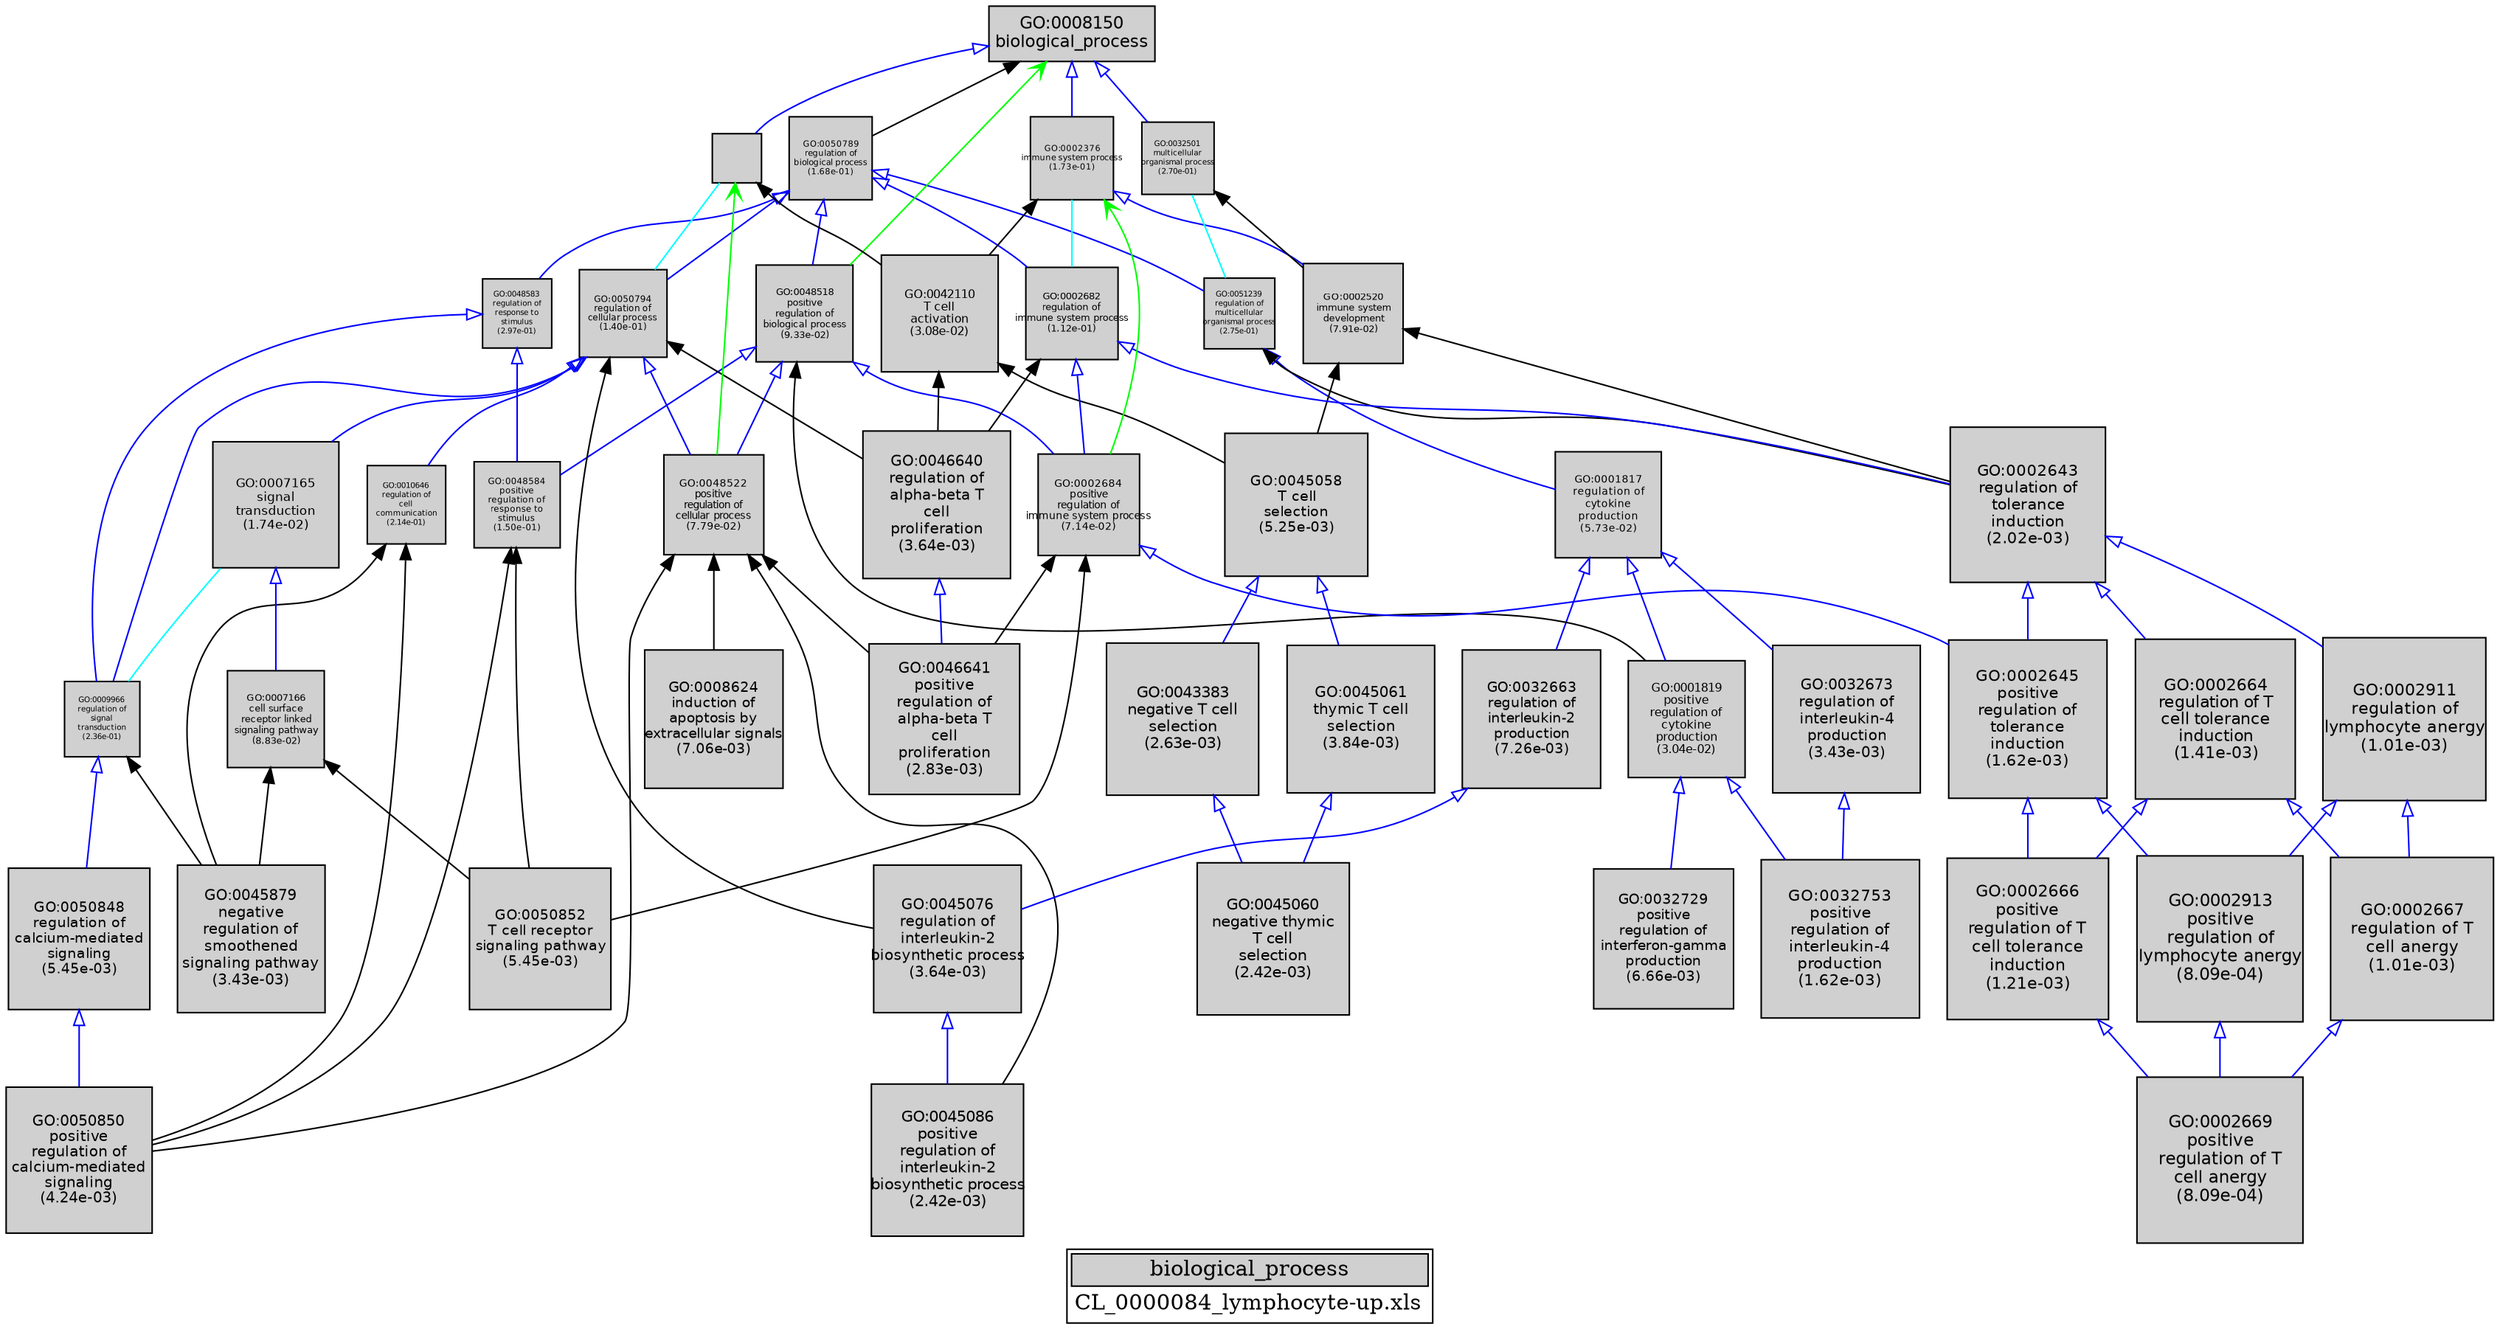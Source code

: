 digraph "biological_process" {
graph [ bgcolor = "#FFFFFF", label = <<TABLE COLOR="black" BGCOLOR="white"><TR><TD COLSPAN="2" BGCOLOR="#D0D0D0"><FONT COLOR="black">biological_process</FONT></TD></TR><TR><TD BORDER="0">CL_0000084_lymphocyte-up.xls</TD></TR></TABLE>> ];
node [ fontname = "Helvetica" ];

subgraph "nodes" {

node [ style = "filled", fixedsize = "true", width = 1, shape = "box", fontsize = 9, fillcolor = "#D0D0D0", fontcolor = "black", color = "black" ];

"GO:0048522" [ URL = "#GO:0048522", label = <<TABLE BORDER="0"><TR><TD>GO:0048522<BR/>positive<BR/>regulation of<BR/>cellular process<BR/>(7.79e-02)</TD></TR></TABLE>>, width = 0.901602971747, shape = "box", fontsize = 6.49154139658, height = 0.901602971747 ];
"GO:0001817" [ URL = "#GO:0001817", label = <<TABLE BORDER="0"><TR><TD>GO:0001817<BR/>regulation of<BR/>cytokine<BR/>production<BR/>(5.73e-02)</TD></TR></TABLE>>, width = 0.953703422093, shape = "box", fontsize = 6.86666463907, height = 0.953703422093 ];
"GO:0051239" [ URL = "#GO:0051239", label = <<TABLE BORDER="0"><TR><TD>GO:0051239<BR/>regulation of<BR/>multicellular<BR/>organismal process<BR/>(2.75e-01)</TD></TR></TABLE>>, width = 0.644678499305, shape = "box", fontsize = 5.0, height = 0.644678499305 ];
"GO:0050852" [ URL = "#GO:0050852", label = <<TABLE BORDER="0"><TR><TD>GO:0050852<BR/>T cell receptor<BR/>signaling pathway<BR/>(5.45e-03)</TD></TR></TABLE>>, width = 1.28442724499, shape = "box", fontsize = 9.24787616392, height = 1.28442724499 ];
"GO:0050789" [ URL = "#GO:0050789", label = <<TABLE BORDER="0"><TR><TD>GO:0050789<BR/>regulation of<BR/>biological process<BR/>(1.68e-01)</TD></TR></TABLE>>, width = 0.755366165058, shape = "box", fontsize = 5.43863638842, height = 0.755366165058 ];
"GO:0032729" [ URL = "#GO:0032729", label = <<TABLE BORDER="0"><TR><TD>GO:0032729<BR/>positive<BR/>regulation of<BR/>interferon-gamma<BR/>production<BR/>(6.66e-03)</TD></TR></TABLE>>, width = 1.25966283148, shape = "box", fontsize = 9.06957238664, height = 1.25966283148 ];
"GO:0048518" [ URL = "#GO:0048518", label = <<TABLE BORDER="0"><TR><TD>GO:0048518<BR/>positive<BR/>regulation of<BR/>biological process<BR/>(9.33e-02)</TD></TR></TABLE>>, width = 0.869583190246, shape = "box", fontsize = 6.26099896977, height = 0.869583190246 ];
"GO:0032753" [ URL = "#GO:0032753", label = <<TABLE BORDER="0"><TR><TD>GO:0032753<BR/>positive<BR/>regulation of<BR/>interleukin-4<BR/>production<BR/>(1.62e-03)</TD></TR></TABLE>>, width = 1.42549060682, shape = "box", fontsize = 10.2635323691, height = 1.42549060682 ];
"GO:0046640" [ URL = "#GO:0046640", label = <<TABLE BORDER="0"><TR><TD>GO:0046640<BR/>regulation of<BR/>alpha-beta T<BR/>cell<BR/>proliferation<BR/>(3.64e-03)</TD></TR></TABLE>>, width = 1.33308669468, shape = "box", fontsize = 9.59822420173, height = 1.33308669468 ];
"GO:0008150" [ URL = "#GO:0008150", label = <<TABLE BORDER="0"><TR><TD>GO:0008150<BR/>biological_process</TD></TR></TABLE>>, width = 1.5, shape = "box", fontsize = 10.8 ];
"GO:0002643" [ URL = "#GO:0002643", label = <<TABLE BORDER="0"><TR><TD>GO:0002643<BR/>regulation of<BR/>tolerance<BR/>induction<BR/>(2.02e-03)</TD></TR></TABLE>>, width = 1.40066620185, shape = "box", fontsize = 10.0847966533, height = 1.40066620185 ];
"GO:0002913" [ URL = "#GO:0002913", label = <<TABLE BORDER="0"><TR><TD>GO:0002913<BR/>positive<BR/>regulation of<BR/>lymphocyte anergy<BR/>(8.09e-04)</TD></TR></TABLE>>, width = 1.5, shape = "box", fontsize = 10.8, height = 1.5 ];
"GO:0042110" [ URL = "#GO:0042110", label = <<TABLE BORDER="0"><TR><TD>GO:0042110<BR/>T cell<BR/>activation<BR/>(3.08e-02)</TD></TR></TABLE>>, width = 1.05104878866, shape = "box", fontsize = 7.56755127835, height = 1.05104878866 ];
"GO:0045058" [ URL = "#GO:0045058", label = <<TABLE BORDER="0"><TR><TD>GO:0045058<BR/>T cell<BR/>selection<BR/>(5.25e-03)</TD></TR></TABLE>>, width = 1.28903261756, shape = "box", fontsize = 9.28103484645, height = 1.28903261756 ];
"GO:0045086" [ URL = "#GO:0045086", label = <<TABLE BORDER="0"><TR><TD>GO:0045086<BR/>positive<BR/>regulation of<BR/>interleukin-2<BR/>biosynthetic process<BR/>(2.42e-03)</TD></TR></TABLE>>, width = 1.38005455959, shape = "box", fontsize = 9.93639282906, height = 1.38005455959 ];
"GO:0043383" [ URL = "#GO:0043383", label = <<TABLE BORDER="0"><TR><TD>GO:0043383<BR/>negative T cell<BR/>selection<BR/>(2.63e-03)</TD></TR></TABLE>>, width = 1.37090870533, shape = "box", fontsize = 9.8705426784, height = 1.37090870533 ];
"GO:0002684" [ URL = "#GO:0002684", label = <<TABLE BORDER="0"><TR><TD>GO:0002684<BR/>positive<BR/>regulation of<BR/>immune system process<BR/>(7.14e-02)</TD></TR></TABLE>>, width = 0.916655250617, shape = "box", fontsize = 6.59991780445, height = 0.916655250617 ];
"GO:0050794" [ URL = "#GO:0050794", label = <<TABLE BORDER="0"><TR><TD>GO:0050794<BR/>regulation of<BR/>cellular process<BR/>(1.40e-01)</TD></TR></TABLE>>, width = 0.793503115496, shape = "box", fontsize = 5.71322243157, height = 0.793503115496 ];
"GO:0008624" [ URL = "#GO:0008624", label = <<TABLE BORDER="0"><TR><TD>GO:0008624<BR/>induction of<BR/>apoptosis by<BR/>extracellular signals<BR/>(7.06e-03)</TD></TR></TABLE>>, width = 1.25231062453, shape = "box", fontsize = 9.01663649661, height = 1.25231062453 ];
"GO:0002667" [ URL = "#GO:0002667", label = <<TABLE BORDER="0"><TR><TD>GO:0002667<BR/>regulation of T<BR/>cell anergy<BR/>(1.01e-03)</TD></TR></TABLE>>, width = 1.47642173141, shape = "box", fontsize = 10.6302364661, height = 1.47642173141 ];
"GO:0002911" [ URL = "#GO:0002911", label = <<TABLE BORDER="0"><TR><TD>GO:0002911<BR/>regulation of<BR/>lymphocyte anergy<BR/>(1.01e-03)</TD></TR></TABLE>>, width = 1.47642173141, shape = "box", fontsize = 10.6302364661, height = 1.47642173141 ];
"GO:0010646" [ URL = "#GO:0010646", label = <<TABLE BORDER="0"><TR><TD>GO:0010646<BR/>regulation of<BR/>cell<BR/>communication<BR/>(2.14e-01)</TD></TR></TABLE>>, width = 0.704015434173, shape = "box", fontsize = 5.06891112604, height = 0.704015434173 ];
"GO:0032663" [ URL = "#GO:0032663", label = <<TABLE BORDER="0"><TR><TD>GO:0032663<BR/>regulation of<BR/>interleukin-2<BR/>production<BR/>(7.26e-03)</TD></TR></TABLE>>, width = 1.2487756702, shape = "box", fontsize = 8.99118482544, height = 1.2487756702 ];
"GO:0045076" [ URL = "#GO:0045076", label = <<TABLE BORDER="0"><TR><TD>GO:0045076<BR/>regulation of<BR/>interleukin-2<BR/>biosynthetic process<BR/>(3.64e-03)</TD></TR></TABLE>>, width = 1.33308669468, shape = "box", fontsize = 9.59822420173, height = 1.33308669468 ];
"GO:0050850" [ URL = "#GO:0050850", label = <<TABLE BORDER="0"><TR><TD>GO:0050850<BR/>positive<BR/>regulation of<BR/>calcium-mediated<BR/>signaling<BR/>(4.24e-03)</TD></TR></TABLE>>, width = 1.31479602261, shape = "box", fontsize = 9.46653136278, height = 1.31479602261 ];
"GO:0001819" [ URL = "#GO:0001819", label = <<TABLE BORDER="0"><TR><TD>GO:0001819<BR/>positive<BR/>regulation of<BR/>cytokine<BR/>production<BR/>(3.04e-02)</TD></TR></TABLE>>, width = 1.05298310929, shape = "box", fontsize = 7.58147838692, height = 1.05298310929 ];
"GO:0002669" [ URL = "#GO:0002669", label = <<TABLE BORDER="0"><TR><TD>GO:0002669<BR/>positive<BR/>regulation of T<BR/>cell anergy<BR/>(8.09e-04)</TD></TR></TABLE>>, width = 1.5, shape = "box", fontsize = 10.8, height = 1.5 ];
"GO:0032673" [ URL = "#GO:0032673", label = <<TABLE BORDER="0"><TR><TD>GO:0032673<BR/>regulation of<BR/>interleukin-4<BR/>production<BR/>(3.43e-03)</TD></TR></TABLE>>, width = 1.33980623007, shape = "box", fontsize = 9.6466048565, height = 1.33980623007 ];
"GO:0002520" [ URL = "#GO:0002520", label = <<TABLE BORDER="0"><TR><TD>GO:0002520<BR/>immune system<BR/>development<BR/>(7.91e-02)</TD></TR></TABLE>>, width = 0.898966140818, shape = "box", fontsize = 6.47255621389, height = 0.898966140818 ];
"GO:0002682" [ URL = "#GO:0002682", label = <<TABLE BORDER="0"><TR><TD>GO:0002682<BR/>regulation of<BR/>immune system process<BR/>(1.12e-01)</TD></TR></TABLE>>, width = 0.83621109646, shape = "box", fontsize = 6.02071989451, height = 0.83621109646 ];
"GO:0007165" [ URL = "#GO:0007165", label = <<TABLE BORDER="0"><TR><TD>GO:0007165<BR/>signal<BR/>transduction<BR/>(1.74e-02)</TD></TR></TABLE>>, width = 1.13333345617, shape = "box", fontsize = 8.16000088445, height = 1.13333345617 ];
"GO:0009966" [ URL = "#GO:0009966", label = <<TABLE BORDER="0"><TR><TD>GO:0009966<BR/>regulation of<BR/>signal<BR/>transduction<BR/>(2.36e-01)</TD></TR></TABLE>>, width = 0.681250110199, shape = "box", fontsize = 5.0, height = 0.681250110199 ];
"GO:0045879" [ URL = "#GO:0045879", label = <<TABLE BORDER="0"><TR><TD>GO:0045879<BR/>negative<BR/>regulation of<BR/>smoothened<BR/>signaling pathway<BR/>(3.43e-03)</TD></TR></TABLE>>, width = 1.33980623007, shape = "box", fontsize = 9.6466048565, height = 1.33980623007 ];
"GO:0046641" [ URL = "#GO:0046641", label = <<TABLE BORDER="0"><TR><TD>GO:0046641<BR/>positive<BR/>regulation of<BR/>alpha-beta T<BR/>cell<BR/>proliferation<BR/>(2.83e-03)</TD></TR></TABLE>>, width = 1.36238680778, shape = "box", fontsize = 9.809185016, height = 1.36238680778 ];
"GO:0002645" [ URL = "#GO:0002645", label = <<TABLE BORDER="0"><TR><TD>GO:0002645<BR/>positive<BR/>regulation of<BR/>tolerance<BR/>induction<BR/>(1.62e-03)</TD></TR></TABLE>>, width = 1.42549060682, shape = "box", fontsize = 10.2635323691, height = 1.42549060682 ];
"GO:0002376" [ URL = "#GO:0002376", label = <<TABLE BORDER="0"><TR><TD>GO:0002376<BR/>immune system process<BR/>(1.73e-01)</TD></TR></TABLE>>, width = 0.749266388018, shape = "box", fontsize = 5.39471799373, height = 0.749266388018 ];
"GO:0009987" [ URL = "#GO:0009987", label = "", width = 0.440620867017, shape = "box", height = 0.440620867017 ];
"GO:0050848" [ URL = "#GO:0050848", label = <<TABLE BORDER="0"><TR><TD>GO:0050848<BR/>regulation of<BR/>calcium-mediated<BR/>signaling<BR/>(5.45e-03)</TD></TR></TABLE>>, width = 1.28442724499, shape = "box", fontsize = 9.24787616392, height = 1.28442724499 ];
"GO:0032501" [ URL = "#GO:0032501", label = <<TABLE BORDER="0"><TR><TD>GO:0032501<BR/>multicellular<BR/>organismal process<BR/>(2.70e-01)</TD></TR></TABLE>>, width = 0.649382503619, shape = "box", fontsize = 5.0, height = 0.649382503619 ];
"GO:0048584" [ URL = "#GO:0048584", label = <<TABLE BORDER="0"><TR><TD>GO:0048584<BR/>positive<BR/>regulation of<BR/>response to<BR/>stimulus<BR/>(1.50e-01)</TD></TR></TABLE>>, width = 0.77932822649, shape = "box", fontsize = 5.61116323073, height = 0.77932822649 ];
"GO:0007166" [ URL = "#GO:0007166", label = <<TABLE BORDER="0"><TR><TD>GO:0007166<BR/>cell surface<BR/>receptor linked<BR/>signaling pathway<BR/>(8.83e-02)</TD></TR></TABLE>>, width = 0.879524636058, shape = "box", fontsize = 6.33257737962, height = 0.879524636058 ];
"GO:0045060" [ URL = "#GO:0045060", label = <<TABLE BORDER="0"><TR><TD>GO:0045060<BR/>negative thymic<BR/>T cell<BR/>selection<BR/>(2.42e-03)</TD></TR></TABLE>>, width = 1.38005455959, shape = "box", fontsize = 9.93639282906, height = 1.38005455959 ];
"GO:0045061" [ URL = "#GO:0045061", label = <<TABLE BORDER="0"><TR><TD>GO:0045061<BR/>thymic T cell<BR/>selection<BR/>(3.84e-03)</TD></TR></TABLE>>, width = 1.32669966999, shape = "box", fontsize = 9.55223762395, height = 1.32669966999 ];
"GO:0002664" [ URL = "#GO:0002664", label = <<TABLE BORDER="0"><TR><TD>GO:0002664<BR/>regulation of T<BR/>cell tolerance<BR/>induction<BR/>(1.41e-03)</TD></TR></TABLE>>, width = 1.44014260053, shape = "box", fontsize = 10.3690267238, height = 1.44014260053 ];
"GO:0002666" [ URL = "#GO:0002666", label = <<TABLE BORDER="0"><TR><TD>GO:0002666<BR/>positive<BR/>regulation of T<BR/>cell tolerance<BR/>induction<BR/>(1.21e-03)</TD></TR></TABLE>>, width = 1.45687497613, shape = "box", fontsize = 10.4894998281, height = 1.45687497613 ];
"GO:0048583" [ URL = "#GO:0048583", label = <<TABLE BORDER="0"><TR><TD>GO:0048583<BR/>regulation of<BR/>response to<BR/>stimulus<BR/>(2.97e-01)</TD></TR></TABLE>>, width = 0.626091399296, shape = "box", fontsize = 5.0, height = 0.626091399296 ];
}
subgraph "edges" {


edge [ dir = "back", weight = 1 ];
subgraph "regulates" {


edge [ color = "cyan", arrowtail = "none" ];
subgraph "positive" {


edge [ color = "green", arrowtail = "vee" ];
"GO:0009987" -> "GO:0048522";
"GO:0008150" -> "GO:0048518";
"GO:0002376" -> "GO:0002684";
}
subgraph "negative" {


edge [ color = "red", arrowtail = "tee" ];
}
"GO:0002376" -> "GO:0002682";
"GO:0007165" -> "GO:0009966";
"GO:0032501" -> "GO:0051239";
"GO:0009987" -> "GO:0050794";
}
subgraph "part_of" {


edge [ color = "purple", arrowtail = "diamond", weight = 2.5 ];
}
subgraph "is_a" {


edge [ color = "blue", arrowtail = "empty", weight = 5.0 ];
"GO:0048518" -> "GO:0048584";
"GO:0045076" -> "GO:0045086";
"GO:0045058" -> "GO:0043383";
"GO:0002911" -> "GO:0002913";
"GO:0048583" -> "GO:0009966";
"GO:0008150" -> "GO:0009987";
"GO:0002643" -> "GO:0002645";
"GO:0048583" -> "GO:0048584";
"GO:0009966" -> "GO:0050848";
"GO:0001819" -> "GO:0032753";
"GO:0008150" -> "GO:0032501";
"GO:0002682" -> "GO:0002684";
"GO:0050789" -> "GO:0050794";
"GO:0050789" -> "GO:0051239";
"GO:0050794" -> "GO:0010646";
"GO:0001817" -> "GO:0001819";
"GO:0002643" -> "GO:0002664";
"GO:0048518" -> "GO:0002684";
"GO:0002682" -> "GO:0002643";
"GO:0050848" -> "GO:0050850";
"GO:0032673" -> "GO:0032753";
"GO:0045058" -> "GO:0045061";
"GO:0050789" -> "GO:0002682";
"GO:0048518" -> "GO:0048522";
"GO:0002911" -> "GO:0002667";
"GO:0046640" -> "GO:0046641";
"GO:0002664" -> "GO:0002667";
"GO:0001817" -> "GO:0032663";
"GO:0043383" -> "GO:0045060";
"GO:0032663" -> "GO:0045076";
"GO:0002645" -> "GO:0002913";
"GO:0050794" -> "GO:0007165";
"GO:0050794" -> "GO:0009966";
"GO:0002643" -> "GO:0002911";
"GO:0002664" -> "GO:0002666";
"GO:0002645" -> "GO:0002666";
"GO:0001819" -> "GO:0032729";
"GO:0002666" -> "GO:0002669";
"GO:0002684" -> "GO:0002645";
"GO:0050789" -> "GO:0048583";
"GO:0002376" -> "GO:0002520";
"GO:0051239" -> "GO:0001817";
"GO:0008150" -> "GO:0002376";
"GO:0007165" -> "GO:0007166";
"GO:0050794" -> "GO:0048522";
"GO:0045061" -> "GO:0045060";
"GO:0001817" -> "GO:0032673";
"GO:0050789" -> "GO:0048518";
"GO:0002667" -> "GO:0002669";
"GO:0002913" -> "GO:0002669";
}
"GO:0051239" -> "GO:0002643";
"GO:0002682" -> "GO:0046640";
"GO:0007166" -> "GO:0045879";
"GO:0032501" -> "GO:0002520";
"GO:0048584" -> "GO:0050852";
"GO:0048522" -> "GO:0046641";
"GO:0048522" -> "GO:0008624";
"GO:0002520" -> "GO:0002643";
"GO:0010646" -> "GO:0045879";
"GO:0050794" -> "GO:0045076";
"GO:0007166" -> "GO:0050852";
"GO:0009987" -> "GO:0042110";
"GO:0002376" -> "GO:0042110";
"GO:0042110" -> "GO:0045058";
"GO:0050794" -> "GO:0046640";
"GO:0010646" -> "GO:0050850";
"GO:0048522" -> "GO:0045086";
"GO:0042110" -> "GO:0046640";
"GO:0048522" -> "GO:0050850";
"GO:0009966" -> "GO:0045879";
"GO:0008150" -> "GO:0050789";
"GO:0002684" -> "GO:0050852";
"GO:0002684" -> "GO:0046641";
"GO:0048584" -> "GO:0050850";
"GO:0002520" -> "GO:0045058";
"GO:0048518" -> "GO:0001819";
}
}
